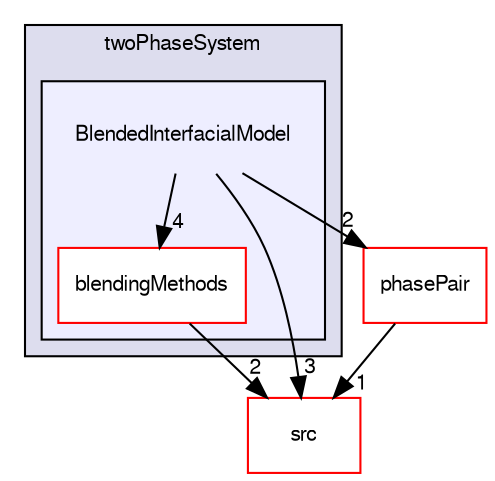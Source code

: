 digraph "applications/solvers/multiphase/twoPhaseEulerFoam/twoPhaseSystem/BlendedInterfacialModel" {
  bgcolor=transparent;
  compound=true
  node [ fontsize="10", fontname="FreeSans"];
  edge [ labelfontsize="10", labelfontname="FreeSans"];
  subgraph clusterdir_cfe205aac25c0433b15142b141b5f211 {
    graph [ bgcolor="#ddddee", pencolor="black", label="twoPhaseSystem" fontname="FreeSans", fontsize="10", URL="dir_cfe205aac25c0433b15142b141b5f211.html"]
  subgraph clusterdir_3e8be733bb068cb60ed08284b20e7288 {
    graph [ bgcolor="#eeeeff", pencolor="black", label="" URL="dir_3e8be733bb068cb60ed08284b20e7288.html"];
    dir_3e8be733bb068cb60ed08284b20e7288 [shape=plaintext label="BlendedInterfacialModel"];
    dir_aebb62d5a146922005635c093adbc6e4 [shape=box label="blendingMethods" color="red" fillcolor="white" style="filled" URL="dir_aebb62d5a146922005635c093adbc6e4.html"];
  }
  }
  dir_68267d1309a1af8e8297ef4c3efbcdba [shape=box label="src" color="red" URL="dir_68267d1309a1af8e8297ef4c3efbcdba.html"];
  dir_99928aee16383fa6b02f37b194d208d1 [shape=box label="phasePair" color="red" URL="dir_99928aee16383fa6b02f37b194d208d1.html"];
  dir_aebb62d5a146922005635c093adbc6e4->dir_68267d1309a1af8e8297ef4c3efbcdba [headlabel="2", labeldistance=1.5 headhref="dir_000272_000568.html"];
  dir_3e8be733bb068cb60ed08284b20e7288->dir_68267d1309a1af8e8297ef4c3efbcdba [headlabel="3", labeldistance=1.5 headhref="dir_000271_000568.html"];
  dir_3e8be733bb068cb60ed08284b20e7288->dir_aebb62d5a146922005635c093adbc6e4 [headlabel="4", labeldistance=1.5 headhref="dir_000271_000272.html"];
  dir_3e8be733bb068cb60ed08284b20e7288->dir_99928aee16383fa6b02f37b194d208d1 [headlabel="2", labeldistance=1.5 headhref="dir_000271_000283.html"];
  dir_99928aee16383fa6b02f37b194d208d1->dir_68267d1309a1af8e8297ef4c3efbcdba [headlabel="1", labeldistance=1.5 headhref="dir_000283_000568.html"];
}
